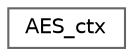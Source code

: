 digraph "Graphical Class Hierarchy"
{
 // LATEX_PDF_SIZE
  bgcolor="transparent";
  edge [fontname=Helvetica,fontsize=10,labelfontname=Helvetica,labelfontsize=10];
  node [fontname=Helvetica,fontsize=10,shape=box,height=0.2,width=0.4];
  rankdir="LR";
  Node0 [id="Node000000",label="AES_ctx",height=0.2,width=0.4,color="grey40", fillcolor="white", style="filled",URL="$struct_a_e_s__ctx.html",tooltip=" "];
}
